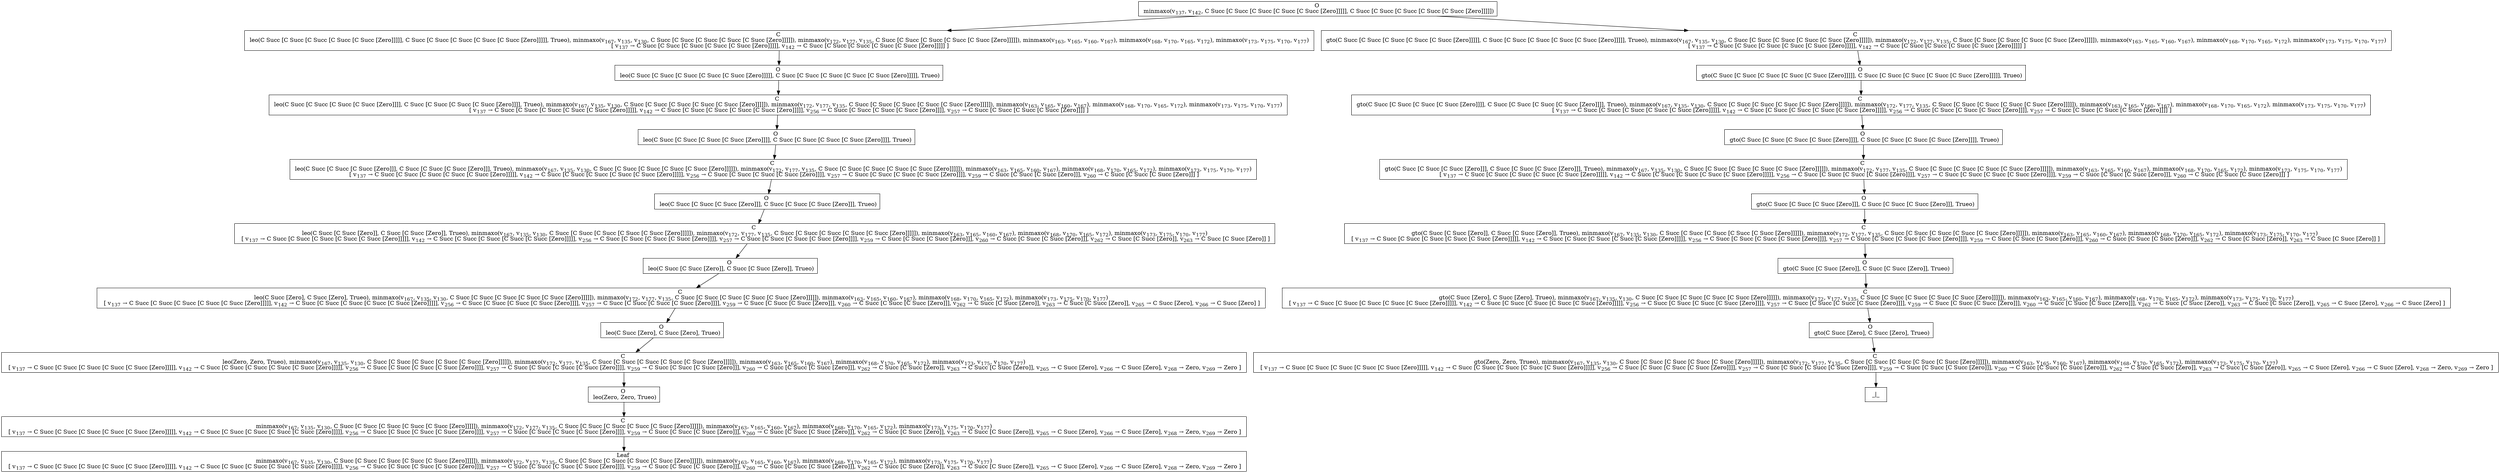 digraph {
    graph [rankdir=TB
          ,bgcolor=transparent];
    node [shape=box
         ,fillcolor=white
         ,style=filled];
    0 [label=<O <BR/> minmaxo(v<SUB>137</SUB>, v<SUB>142</SUB>, C Succ [C Succ [C Succ [C Succ [C Succ [Zero]]]]], C Succ [C Succ [C Succ [C Succ [C Succ [Zero]]]]])>];
    1 [label=<C <BR/> leo(C Succ [C Succ [C Succ [C Succ [C Succ [Zero]]]]], C Succ [C Succ [C Succ [C Succ [C Succ [Zero]]]]], Trueo), minmaxo(v<SUB>167</SUB>, v<SUB>135</SUB>, v<SUB>130</SUB>, C Succ [C Succ [C Succ [C Succ [C Succ [Zero]]]]]), minmaxo(v<SUB>172</SUB>, v<SUB>177</SUB>, v<SUB>135</SUB>, C Succ [C Succ [C Succ [C Succ [C Succ [Zero]]]]]), minmaxo(v<SUB>163</SUB>, v<SUB>165</SUB>, v<SUB>160</SUB>, v<SUB>167</SUB>), minmaxo(v<SUB>168</SUB>, v<SUB>170</SUB>, v<SUB>165</SUB>, v<SUB>172</SUB>), minmaxo(v<SUB>173</SUB>, v<SUB>175</SUB>, v<SUB>170</SUB>, v<SUB>177</SUB>) <BR/>  [ v<SUB>137</SUB> &rarr; C Succ [C Succ [C Succ [C Succ [C Succ [Zero]]]]], v<SUB>142</SUB> &rarr; C Succ [C Succ [C Succ [C Succ [C Succ [Zero]]]]] ] >];
    2 [label=<C <BR/> gto(C Succ [C Succ [C Succ [C Succ [C Succ [Zero]]]]], C Succ [C Succ [C Succ [C Succ [C Succ [Zero]]]]], Trueo), minmaxo(v<SUB>167</SUB>, v<SUB>135</SUB>, v<SUB>130</SUB>, C Succ [C Succ [C Succ [C Succ [C Succ [Zero]]]]]), minmaxo(v<SUB>172</SUB>, v<SUB>177</SUB>, v<SUB>135</SUB>, C Succ [C Succ [C Succ [C Succ [C Succ [Zero]]]]]), minmaxo(v<SUB>163</SUB>, v<SUB>165</SUB>, v<SUB>160</SUB>, v<SUB>167</SUB>), minmaxo(v<SUB>168</SUB>, v<SUB>170</SUB>, v<SUB>165</SUB>, v<SUB>172</SUB>), minmaxo(v<SUB>173</SUB>, v<SUB>175</SUB>, v<SUB>170</SUB>, v<SUB>177</SUB>) <BR/>  [ v<SUB>137</SUB> &rarr; C Succ [C Succ [C Succ [C Succ [C Succ [Zero]]]]], v<SUB>142</SUB> &rarr; C Succ [C Succ [C Succ [C Succ [C Succ [Zero]]]]] ] >];
    3 [label=<O <BR/> leo(C Succ [C Succ [C Succ [C Succ [C Succ [Zero]]]]], C Succ [C Succ [C Succ [C Succ [C Succ [Zero]]]]], Trueo)>];
    4 [label=<C <BR/> leo(C Succ [C Succ [C Succ [C Succ [Zero]]]], C Succ [C Succ [C Succ [C Succ [Zero]]]], Trueo), minmaxo(v<SUB>167</SUB>, v<SUB>135</SUB>, v<SUB>130</SUB>, C Succ [C Succ [C Succ [C Succ [C Succ [Zero]]]]]), minmaxo(v<SUB>172</SUB>, v<SUB>177</SUB>, v<SUB>135</SUB>, C Succ [C Succ [C Succ [C Succ [C Succ [Zero]]]]]), minmaxo(v<SUB>163</SUB>, v<SUB>165</SUB>, v<SUB>160</SUB>, v<SUB>167</SUB>), minmaxo(v<SUB>168</SUB>, v<SUB>170</SUB>, v<SUB>165</SUB>, v<SUB>172</SUB>), minmaxo(v<SUB>173</SUB>, v<SUB>175</SUB>, v<SUB>170</SUB>, v<SUB>177</SUB>) <BR/>  [ v<SUB>137</SUB> &rarr; C Succ [C Succ [C Succ [C Succ [C Succ [Zero]]]]], v<SUB>142</SUB> &rarr; C Succ [C Succ [C Succ [C Succ [C Succ [Zero]]]]], v<SUB>256</SUB> &rarr; C Succ [C Succ [C Succ [C Succ [Zero]]]], v<SUB>257</SUB> &rarr; C Succ [C Succ [C Succ [C Succ [Zero]]]] ] >];
    5 [label=<O <BR/> leo(C Succ [C Succ [C Succ [C Succ [Zero]]]], C Succ [C Succ [C Succ [C Succ [Zero]]]], Trueo)>];
    6 [label=<C <BR/> leo(C Succ [C Succ [C Succ [Zero]]], C Succ [C Succ [C Succ [Zero]]], Trueo), minmaxo(v<SUB>167</SUB>, v<SUB>135</SUB>, v<SUB>130</SUB>, C Succ [C Succ [C Succ [C Succ [C Succ [Zero]]]]]), minmaxo(v<SUB>172</SUB>, v<SUB>177</SUB>, v<SUB>135</SUB>, C Succ [C Succ [C Succ [C Succ [C Succ [Zero]]]]]), minmaxo(v<SUB>163</SUB>, v<SUB>165</SUB>, v<SUB>160</SUB>, v<SUB>167</SUB>), minmaxo(v<SUB>168</SUB>, v<SUB>170</SUB>, v<SUB>165</SUB>, v<SUB>172</SUB>), minmaxo(v<SUB>173</SUB>, v<SUB>175</SUB>, v<SUB>170</SUB>, v<SUB>177</SUB>) <BR/>  [ v<SUB>137</SUB> &rarr; C Succ [C Succ [C Succ [C Succ [C Succ [Zero]]]]], v<SUB>142</SUB> &rarr; C Succ [C Succ [C Succ [C Succ [C Succ [Zero]]]]], v<SUB>256</SUB> &rarr; C Succ [C Succ [C Succ [C Succ [Zero]]]], v<SUB>257</SUB> &rarr; C Succ [C Succ [C Succ [C Succ [Zero]]]], v<SUB>259</SUB> &rarr; C Succ [C Succ [C Succ [Zero]]], v<SUB>260</SUB> &rarr; C Succ [C Succ [C Succ [Zero]]] ] >];
    7 [label=<O <BR/> leo(C Succ [C Succ [C Succ [Zero]]], C Succ [C Succ [C Succ [Zero]]], Trueo)>];
    8 [label=<C <BR/> leo(C Succ [C Succ [Zero]], C Succ [C Succ [Zero]], Trueo), minmaxo(v<SUB>167</SUB>, v<SUB>135</SUB>, v<SUB>130</SUB>, C Succ [C Succ [C Succ [C Succ [C Succ [Zero]]]]]), minmaxo(v<SUB>172</SUB>, v<SUB>177</SUB>, v<SUB>135</SUB>, C Succ [C Succ [C Succ [C Succ [C Succ [Zero]]]]]), minmaxo(v<SUB>163</SUB>, v<SUB>165</SUB>, v<SUB>160</SUB>, v<SUB>167</SUB>), minmaxo(v<SUB>168</SUB>, v<SUB>170</SUB>, v<SUB>165</SUB>, v<SUB>172</SUB>), minmaxo(v<SUB>173</SUB>, v<SUB>175</SUB>, v<SUB>170</SUB>, v<SUB>177</SUB>) <BR/>  [ v<SUB>137</SUB> &rarr; C Succ [C Succ [C Succ [C Succ [C Succ [Zero]]]]], v<SUB>142</SUB> &rarr; C Succ [C Succ [C Succ [C Succ [C Succ [Zero]]]]], v<SUB>256</SUB> &rarr; C Succ [C Succ [C Succ [C Succ [Zero]]]], v<SUB>257</SUB> &rarr; C Succ [C Succ [C Succ [C Succ [Zero]]]], v<SUB>259</SUB> &rarr; C Succ [C Succ [C Succ [Zero]]], v<SUB>260</SUB> &rarr; C Succ [C Succ [C Succ [Zero]]], v<SUB>262</SUB> &rarr; C Succ [C Succ [Zero]], v<SUB>263</SUB> &rarr; C Succ [C Succ [Zero]] ] >];
    9 [label=<O <BR/> leo(C Succ [C Succ [Zero]], C Succ [C Succ [Zero]], Trueo)>];
    10 [label=<C <BR/> leo(C Succ [Zero], C Succ [Zero], Trueo), minmaxo(v<SUB>167</SUB>, v<SUB>135</SUB>, v<SUB>130</SUB>, C Succ [C Succ [C Succ [C Succ [C Succ [Zero]]]]]), minmaxo(v<SUB>172</SUB>, v<SUB>177</SUB>, v<SUB>135</SUB>, C Succ [C Succ [C Succ [C Succ [C Succ [Zero]]]]]), minmaxo(v<SUB>163</SUB>, v<SUB>165</SUB>, v<SUB>160</SUB>, v<SUB>167</SUB>), minmaxo(v<SUB>168</SUB>, v<SUB>170</SUB>, v<SUB>165</SUB>, v<SUB>172</SUB>), minmaxo(v<SUB>173</SUB>, v<SUB>175</SUB>, v<SUB>170</SUB>, v<SUB>177</SUB>) <BR/>  [ v<SUB>137</SUB> &rarr; C Succ [C Succ [C Succ [C Succ [C Succ [Zero]]]]], v<SUB>142</SUB> &rarr; C Succ [C Succ [C Succ [C Succ [C Succ [Zero]]]]], v<SUB>256</SUB> &rarr; C Succ [C Succ [C Succ [C Succ [Zero]]]], v<SUB>257</SUB> &rarr; C Succ [C Succ [C Succ [C Succ [Zero]]]], v<SUB>259</SUB> &rarr; C Succ [C Succ [C Succ [Zero]]], v<SUB>260</SUB> &rarr; C Succ [C Succ [C Succ [Zero]]], v<SUB>262</SUB> &rarr; C Succ [C Succ [Zero]], v<SUB>263</SUB> &rarr; C Succ [C Succ [Zero]], v<SUB>265</SUB> &rarr; C Succ [Zero], v<SUB>266</SUB> &rarr; C Succ [Zero] ] >];
    11 [label=<O <BR/> leo(C Succ [Zero], C Succ [Zero], Trueo)>];
    12 [label=<C <BR/> leo(Zero, Zero, Trueo), minmaxo(v<SUB>167</SUB>, v<SUB>135</SUB>, v<SUB>130</SUB>, C Succ [C Succ [C Succ [C Succ [C Succ [Zero]]]]]), minmaxo(v<SUB>172</SUB>, v<SUB>177</SUB>, v<SUB>135</SUB>, C Succ [C Succ [C Succ [C Succ [C Succ [Zero]]]]]), minmaxo(v<SUB>163</SUB>, v<SUB>165</SUB>, v<SUB>160</SUB>, v<SUB>167</SUB>), minmaxo(v<SUB>168</SUB>, v<SUB>170</SUB>, v<SUB>165</SUB>, v<SUB>172</SUB>), minmaxo(v<SUB>173</SUB>, v<SUB>175</SUB>, v<SUB>170</SUB>, v<SUB>177</SUB>) <BR/>  [ v<SUB>137</SUB> &rarr; C Succ [C Succ [C Succ [C Succ [C Succ [Zero]]]]], v<SUB>142</SUB> &rarr; C Succ [C Succ [C Succ [C Succ [C Succ [Zero]]]]], v<SUB>256</SUB> &rarr; C Succ [C Succ [C Succ [C Succ [Zero]]]], v<SUB>257</SUB> &rarr; C Succ [C Succ [C Succ [C Succ [Zero]]]], v<SUB>259</SUB> &rarr; C Succ [C Succ [C Succ [Zero]]], v<SUB>260</SUB> &rarr; C Succ [C Succ [C Succ [Zero]]], v<SUB>262</SUB> &rarr; C Succ [C Succ [Zero]], v<SUB>263</SUB> &rarr; C Succ [C Succ [Zero]], v<SUB>265</SUB> &rarr; C Succ [Zero], v<SUB>266</SUB> &rarr; C Succ [Zero], v<SUB>268</SUB> &rarr; Zero, v<SUB>269</SUB> &rarr; Zero ] >];
    13 [label=<O <BR/> leo(Zero, Zero, Trueo)>];
    14 [label=<C <BR/> minmaxo(v<SUB>167</SUB>, v<SUB>135</SUB>, v<SUB>130</SUB>, C Succ [C Succ [C Succ [C Succ [C Succ [Zero]]]]]), minmaxo(v<SUB>172</SUB>, v<SUB>177</SUB>, v<SUB>135</SUB>, C Succ [C Succ [C Succ [C Succ [C Succ [Zero]]]]]), minmaxo(v<SUB>163</SUB>, v<SUB>165</SUB>, v<SUB>160</SUB>, v<SUB>167</SUB>), minmaxo(v<SUB>168</SUB>, v<SUB>170</SUB>, v<SUB>165</SUB>, v<SUB>172</SUB>), minmaxo(v<SUB>173</SUB>, v<SUB>175</SUB>, v<SUB>170</SUB>, v<SUB>177</SUB>) <BR/>  [ v<SUB>137</SUB> &rarr; C Succ [C Succ [C Succ [C Succ [C Succ [Zero]]]]], v<SUB>142</SUB> &rarr; C Succ [C Succ [C Succ [C Succ [C Succ [Zero]]]]], v<SUB>256</SUB> &rarr; C Succ [C Succ [C Succ [C Succ [Zero]]]], v<SUB>257</SUB> &rarr; C Succ [C Succ [C Succ [C Succ [Zero]]]], v<SUB>259</SUB> &rarr; C Succ [C Succ [C Succ [Zero]]], v<SUB>260</SUB> &rarr; C Succ [C Succ [C Succ [Zero]]], v<SUB>262</SUB> &rarr; C Succ [C Succ [Zero]], v<SUB>263</SUB> &rarr; C Succ [C Succ [Zero]], v<SUB>265</SUB> &rarr; C Succ [Zero], v<SUB>266</SUB> &rarr; C Succ [Zero], v<SUB>268</SUB> &rarr; Zero, v<SUB>269</SUB> &rarr; Zero ] >];
    15 [label=<Leaf <BR/> minmaxo(v<SUB>167</SUB>, v<SUB>135</SUB>, v<SUB>130</SUB>, C Succ [C Succ [C Succ [C Succ [C Succ [Zero]]]]]), minmaxo(v<SUB>172</SUB>, v<SUB>177</SUB>, v<SUB>135</SUB>, C Succ [C Succ [C Succ [C Succ [C Succ [Zero]]]]]), minmaxo(v<SUB>163</SUB>, v<SUB>165</SUB>, v<SUB>160</SUB>, v<SUB>167</SUB>), minmaxo(v<SUB>168</SUB>, v<SUB>170</SUB>, v<SUB>165</SUB>, v<SUB>172</SUB>), minmaxo(v<SUB>173</SUB>, v<SUB>175</SUB>, v<SUB>170</SUB>, v<SUB>177</SUB>) <BR/>  [ v<SUB>137</SUB> &rarr; C Succ [C Succ [C Succ [C Succ [C Succ [Zero]]]]], v<SUB>142</SUB> &rarr; C Succ [C Succ [C Succ [C Succ [C Succ [Zero]]]]], v<SUB>256</SUB> &rarr; C Succ [C Succ [C Succ [C Succ [Zero]]]], v<SUB>257</SUB> &rarr; C Succ [C Succ [C Succ [C Succ [Zero]]]], v<SUB>259</SUB> &rarr; C Succ [C Succ [C Succ [Zero]]], v<SUB>260</SUB> &rarr; C Succ [C Succ [C Succ [Zero]]], v<SUB>262</SUB> &rarr; C Succ [C Succ [Zero]], v<SUB>263</SUB> &rarr; C Succ [C Succ [Zero]], v<SUB>265</SUB> &rarr; C Succ [Zero], v<SUB>266</SUB> &rarr; C Succ [Zero], v<SUB>268</SUB> &rarr; Zero, v<SUB>269</SUB> &rarr; Zero ] >];
    16 [label=<O <BR/> gto(C Succ [C Succ [C Succ [C Succ [C Succ [Zero]]]]], C Succ [C Succ [C Succ [C Succ [C Succ [Zero]]]]], Trueo)>];
    17 [label=<C <BR/> gto(C Succ [C Succ [C Succ [C Succ [Zero]]]], C Succ [C Succ [C Succ [C Succ [Zero]]]], Trueo), minmaxo(v<SUB>167</SUB>, v<SUB>135</SUB>, v<SUB>130</SUB>, C Succ [C Succ [C Succ [C Succ [C Succ [Zero]]]]]), minmaxo(v<SUB>172</SUB>, v<SUB>177</SUB>, v<SUB>135</SUB>, C Succ [C Succ [C Succ [C Succ [C Succ [Zero]]]]]), minmaxo(v<SUB>163</SUB>, v<SUB>165</SUB>, v<SUB>160</SUB>, v<SUB>167</SUB>), minmaxo(v<SUB>168</SUB>, v<SUB>170</SUB>, v<SUB>165</SUB>, v<SUB>172</SUB>), minmaxo(v<SUB>173</SUB>, v<SUB>175</SUB>, v<SUB>170</SUB>, v<SUB>177</SUB>) <BR/>  [ v<SUB>137</SUB> &rarr; C Succ [C Succ [C Succ [C Succ [C Succ [Zero]]]]], v<SUB>142</SUB> &rarr; C Succ [C Succ [C Succ [C Succ [C Succ [Zero]]]]], v<SUB>256</SUB> &rarr; C Succ [C Succ [C Succ [C Succ [Zero]]]], v<SUB>257</SUB> &rarr; C Succ [C Succ [C Succ [C Succ [Zero]]]] ] >];
    18 [label=<O <BR/> gto(C Succ [C Succ [C Succ [C Succ [Zero]]]], C Succ [C Succ [C Succ [C Succ [Zero]]]], Trueo)>];
    19 [label=<C <BR/> gto(C Succ [C Succ [C Succ [Zero]]], C Succ [C Succ [C Succ [Zero]]], Trueo), minmaxo(v<SUB>167</SUB>, v<SUB>135</SUB>, v<SUB>130</SUB>, C Succ [C Succ [C Succ [C Succ [C Succ [Zero]]]]]), minmaxo(v<SUB>172</SUB>, v<SUB>177</SUB>, v<SUB>135</SUB>, C Succ [C Succ [C Succ [C Succ [C Succ [Zero]]]]]), minmaxo(v<SUB>163</SUB>, v<SUB>165</SUB>, v<SUB>160</SUB>, v<SUB>167</SUB>), minmaxo(v<SUB>168</SUB>, v<SUB>170</SUB>, v<SUB>165</SUB>, v<SUB>172</SUB>), minmaxo(v<SUB>173</SUB>, v<SUB>175</SUB>, v<SUB>170</SUB>, v<SUB>177</SUB>) <BR/>  [ v<SUB>137</SUB> &rarr; C Succ [C Succ [C Succ [C Succ [C Succ [Zero]]]]], v<SUB>142</SUB> &rarr; C Succ [C Succ [C Succ [C Succ [C Succ [Zero]]]]], v<SUB>256</SUB> &rarr; C Succ [C Succ [C Succ [C Succ [Zero]]]], v<SUB>257</SUB> &rarr; C Succ [C Succ [C Succ [C Succ [Zero]]]], v<SUB>259</SUB> &rarr; C Succ [C Succ [C Succ [Zero]]], v<SUB>260</SUB> &rarr; C Succ [C Succ [C Succ [Zero]]] ] >];
    20 [label=<O <BR/> gto(C Succ [C Succ [C Succ [Zero]]], C Succ [C Succ [C Succ [Zero]]], Trueo)>];
    21 [label=<C <BR/> gto(C Succ [C Succ [Zero]], C Succ [C Succ [Zero]], Trueo), minmaxo(v<SUB>167</SUB>, v<SUB>135</SUB>, v<SUB>130</SUB>, C Succ [C Succ [C Succ [C Succ [C Succ [Zero]]]]]), minmaxo(v<SUB>172</SUB>, v<SUB>177</SUB>, v<SUB>135</SUB>, C Succ [C Succ [C Succ [C Succ [C Succ [Zero]]]]]), minmaxo(v<SUB>163</SUB>, v<SUB>165</SUB>, v<SUB>160</SUB>, v<SUB>167</SUB>), minmaxo(v<SUB>168</SUB>, v<SUB>170</SUB>, v<SUB>165</SUB>, v<SUB>172</SUB>), minmaxo(v<SUB>173</SUB>, v<SUB>175</SUB>, v<SUB>170</SUB>, v<SUB>177</SUB>) <BR/>  [ v<SUB>137</SUB> &rarr; C Succ [C Succ [C Succ [C Succ [C Succ [Zero]]]]], v<SUB>142</SUB> &rarr; C Succ [C Succ [C Succ [C Succ [C Succ [Zero]]]]], v<SUB>256</SUB> &rarr; C Succ [C Succ [C Succ [C Succ [Zero]]]], v<SUB>257</SUB> &rarr; C Succ [C Succ [C Succ [C Succ [Zero]]]], v<SUB>259</SUB> &rarr; C Succ [C Succ [C Succ [Zero]]], v<SUB>260</SUB> &rarr; C Succ [C Succ [C Succ [Zero]]], v<SUB>262</SUB> &rarr; C Succ [C Succ [Zero]], v<SUB>263</SUB> &rarr; C Succ [C Succ [Zero]] ] >];
    22 [label=<O <BR/> gto(C Succ [C Succ [Zero]], C Succ [C Succ [Zero]], Trueo)>];
    23 [label=<C <BR/> gto(C Succ [Zero], C Succ [Zero], Trueo), minmaxo(v<SUB>167</SUB>, v<SUB>135</SUB>, v<SUB>130</SUB>, C Succ [C Succ [C Succ [C Succ [C Succ [Zero]]]]]), minmaxo(v<SUB>172</SUB>, v<SUB>177</SUB>, v<SUB>135</SUB>, C Succ [C Succ [C Succ [C Succ [C Succ [Zero]]]]]), minmaxo(v<SUB>163</SUB>, v<SUB>165</SUB>, v<SUB>160</SUB>, v<SUB>167</SUB>), minmaxo(v<SUB>168</SUB>, v<SUB>170</SUB>, v<SUB>165</SUB>, v<SUB>172</SUB>), minmaxo(v<SUB>173</SUB>, v<SUB>175</SUB>, v<SUB>170</SUB>, v<SUB>177</SUB>) <BR/>  [ v<SUB>137</SUB> &rarr; C Succ [C Succ [C Succ [C Succ [C Succ [Zero]]]]], v<SUB>142</SUB> &rarr; C Succ [C Succ [C Succ [C Succ [C Succ [Zero]]]]], v<SUB>256</SUB> &rarr; C Succ [C Succ [C Succ [C Succ [Zero]]]], v<SUB>257</SUB> &rarr; C Succ [C Succ [C Succ [C Succ [Zero]]]], v<SUB>259</SUB> &rarr; C Succ [C Succ [C Succ [Zero]]], v<SUB>260</SUB> &rarr; C Succ [C Succ [C Succ [Zero]]], v<SUB>262</SUB> &rarr; C Succ [C Succ [Zero]], v<SUB>263</SUB> &rarr; C Succ [C Succ [Zero]], v<SUB>265</SUB> &rarr; C Succ [Zero], v<SUB>266</SUB> &rarr; C Succ [Zero] ] >];
    24 [label=<O <BR/> gto(C Succ [Zero], C Succ [Zero], Trueo)>];
    25 [label=<C <BR/> gto(Zero, Zero, Trueo), minmaxo(v<SUB>167</SUB>, v<SUB>135</SUB>, v<SUB>130</SUB>, C Succ [C Succ [C Succ [C Succ [C Succ [Zero]]]]]), minmaxo(v<SUB>172</SUB>, v<SUB>177</SUB>, v<SUB>135</SUB>, C Succ [C Succ [C Succ [C Succ [C Succ [Zero]]]]]), minmaxo(v<SUB>163</SUB>, v<SUB>165</SUB>, v<SUB>160</SUB>, v<SUB>167</SUB>), minmaxo(v<SUB>168</SUB>, v<SUB>170</SUB>, v<SUB>165</SUB>, v<SUB>172</SUB>), minmaxo(v<SUB>173</SUB>, v<SUB>175</SUB>, v<SUB>170</SUB>, v<SUB>177</SUB>) <BR/>  [ v<SUB>137</SUB> &rarr; C Succ [C Succ [C Succ [C Succ [C Succ [Zero]]]]], v<SUB>142</SUB> &rarr; C Succ [C Succ [C Succ [C Succ [C Succ [Zero]]]]], v<SUB>256</SUB> &rarr; C Succ [C Succ [C Succ [C Succ [Zero]]]], v<SUB>257</SUB> &rarr; C Succ [C Succ [C Succ [C Succ [Zero]]]], v<SUB>259</SUB> &rarr; C Succ [C Succ [C Succ [Zero]]], v<SUB>260</SUB> &rarr; C Succ [C Succ [C Succ [Zero]]], v<SUB>262</SUB> &rarr; C Succ [C Succ [Zero]], v<SUB>263</SUB> &rarr; C Succ [C Succ [Zero]], v<SUB>265</SUB> &rarr; C Succ [Zero], v<SUB>266</SUB> &rarr; C Succ [Zero], v<SUB>268</SUB> &rarr; Zero, v<SUB>269</SUB> &rarr; Zero ] >];
    26 [label=<_|_>];
    0 -> 1 [label=""];
    0 -> 2 [label=""];
    1 -> 3 [label=""];
    2 -> 16 [label=""];
    3 -> 4 [label=""];
    4 -> 5 [label=""];
    5 -> 6 [label=""];
    6 -> 7 [label=""];
    7 -> 8 [label=""];
    8 -> 9 [label=""];
    9 -> 10 [label=""];
    10 -> 11 [label=""];
    11 -> 12 [label=""];
    12 -> 13 [label=""];
    13 -> 14 [label=""];
    14 -> 15 [label=""];
    16 -> 17 [label=""];
    17 -> 18 [label=""];
    18 -> 19 [label=""];
    19 -> 20 [label=""];
    20 -> 21 [label=""];
    21 -> 22 [label=""];
    22 -> 23 [label=""];
    23 -> 24 [label=""];
    24 -> 25 [label=""];
    25 -> 26 [label=""];
}